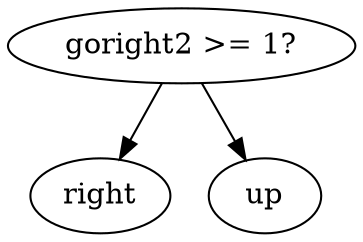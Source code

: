 digraph tree {
    "0x0" [label="goright2 >= 1?"];
    "0x1" [label="right"];
    "0x2" [label="up"];
    "0x0" -> "0x1";
    "0x0" -> "0x2";
}

